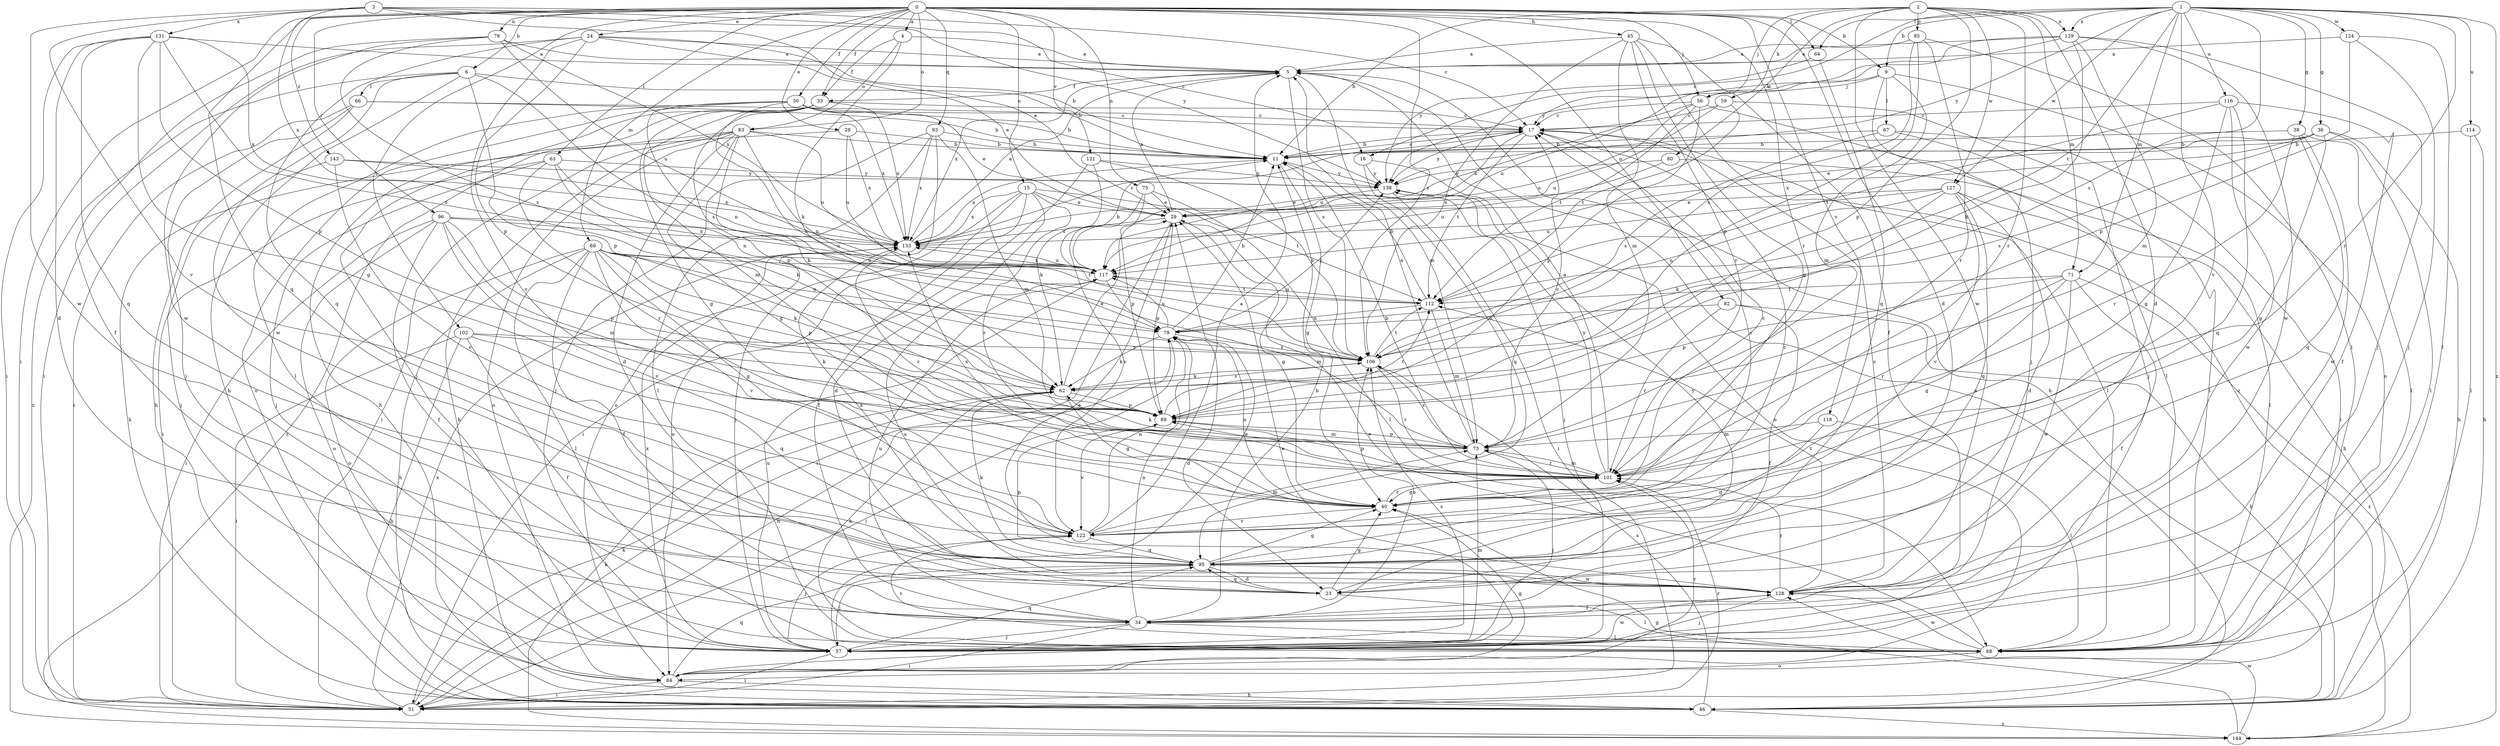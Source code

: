 strict digraph  {
0;
1;
2;
3;
4;
5;
6;
9;
11;
15;
16;
17;
23;
24;
28;
29;
30;
33;
34;
36;
38;
40;
45;
46;
51;
56;
57;
59;
60;
62;
63;
64;
66;
67;
68;
69;
71;
73;
75;
78;
79;
82;
83;
84;
85;
89;
93;
95;
96;
101;
102;
106;
112;
114;
116;
117;
118;
121;
122;
124;
127;
128;
129;
131;
133;
138;
143;
144;
0 -> 4  [label=a];
0 -> 6  [label=b];
0 -> 9  [label=b];
0 -> 15  [label=c];
0 -> 23  [label=d];
0 -> 24  [label=e];
0 -> 28  [label=e];
0 -> 30  [label=f];
0 -> 33  [label=f];
0 -> 45  [label=h];
0 -> 51  [label=i];
0 -> 56  [label=j];
0 -> 63  [label=l];
0 -> 64  [label=l];
0 -> 69  [label=m];
0 -> 75  [label=n];
0 -> 78  [label=n];
0 -> 82  [label=o];
0 -> 83  [label=o];
0 -> 93  [label=q];
0 -> 95  [label=q];
0 -> 96  [label=r];
0 -> 101  [label=r];
0 -> 102  [label=s];
0 -> 106  [label=s];
0 -> 118  [label=v];
0 -> 121  [label=v];
0 -> 143  [label=z];
1 -> 9  [label=b];
1 -> 16  [label=c];
1 -> 36  [label=g];
1 -> 38  [label=g];
1 -> 64  [label=l];
1 -> 71  [label=m];
1 -> 101  [label=r];
1 -> 106  [label=s];
1 -> 112  [label=t];
1 -> 114  [label=u];
1 -> 116  [label=u];
1 -> 122  [label=v];
1 -> 124  [label=w];
1 -> 127  [label=w];
1 -> 129  [label=x];
1 -> 138  [label=y];
1 -> 144  [label=z];
2 -> 11  [label=b];
2 -> 23  [label=d];
2 -> 56  [label=j];
2 -> 59  [label=k];
2 -> 60  [label=k];
2 -> 71  [label=m];
2 -> 85  [label=p];
2 -> 89  [label=p];
2 -> 101  [label=r];
2 -> 127  [label=w];
2 -> 128  [label=w];
2 -> 129  [label=x];
3 -> 16  [label=c];
3 -> 17  [label=c];
3 -> 29  [label=e];
3 -> 122  [label=v];
3 -> 128  [label=w];
3 -> 131  [label=x];
3 -> 133  [label=x];
3 -> 138  [label=y];
4 -> 5  [label=a];
4 -> 33  [label=f];
4 -> 62  [label=k];
4 -> 83  [label=o];
5 -> 33  [label=f];
5 -> 46  [label=h];
5 -> 73  [label=m];
5 -> 106  [label=s];
5 -> 133  [label=x];
6 -> 11  [label=b];
6 -> 46  [label=h];
6 -> 66  [label=l];
6 -> 89  [label=p];
6 -> 106  [label=s];
6 -> 128  [label=w];
6 -> 144  [label=z];
9 -> 56  [label=j];
9 -> 57  [label=j];
9 -> 67  [label=l];
9 -> 73  [label=m];
9 -> 84  [label=o];
9 -> 117  [label=u];
11 -> 17  [label=c];
11 -> 40  [label=g];
11 -> 133  [label=x];
11 -> 138  [label=y];
15 -> 23  [label=d];
15 -> 29  [label=e];
15 -> 34  [label=f];
15 -> 57  [label=j];
15 -> 84  [label=o];
15 -> 101  [label=r];
15 -> 112  [label=t];
15 -> 133  [label=x];
16 -> 84  [label=o];
16 -> 95  [label=q];
16 -> 138  [label=y];
17 -> 11  [label=b];
17 -> 68  [label=l];
17 -> 112  [label=t];
17 -> 117  [label=u];
17 -> 138  [label=y];
23 -> 40  [label=g];
23 -> 68  [label=l];
23 -> 95  [label=q];
23 -> 138  [label=y];
24 -> 5  [label=a];
24 -> 11  [label=b];
24 -> 29  [label=e];
24 -> 51  [label=i];
24 -> 89  [label=p];
24 -> 95  [label=q];
24 -> 122  [label=v];
28 -> 11  [label=b];
28 -> 46  [label=h];
28 -> 117  [label=u];
28 -> 133  [label=x];
29 -> 5  [label=a];
29 -> 40  [label=g];
29 -> 51  [label=i];
29 -> 89  [label=p];
29 -> 133  [label=x];
30 -> 11  [label=b];
30 -> 17  [label=c];
30 -> 29  [label=e];
30 -> 68  [label=l];
30 -> 79  [label=n];
30 -> 84  [label=o];
30 -> 106  [label=s];
30 -> 133  [label=x];
33 -> 17  [label=c];
33 -> 40  [label=g];
33 -> 46  [label=h];
33 -> 57  [label=j];
33 -> 73  [label=m];
33 -> 89  [label=p];
33 -> 133  [label=x];
34 -> 11  [label=b];
34 -> 51  [label=i];
34 -> 57  [label=j];
34 -> 68  [label=l];
34 -> 79  [label=n];
34 -> 106  [label=s];
34 -> 117  [label=u];
36 -> 11  [label=b];
36 -> 29  [label=e];
36 -> 40  [label=g];
36 -> 46  [label=h];
36 -> 68  [label=l];
36 -> 106  [label=s];
36 -> 133  [label=x];
38 -> 11  [label=b];
38 -> 68  [label=l];
38 -> 95  [label=q];
38 -> 101  [label=r];
38 -> 128  [label=w];
40 -> 17  [label=c];
40 -> 79  [label=n];
40 -> 101  [label=r];
40 -> 122  [label=v];
45 -> 5  [label=a];
45 -> 34  [label=f];
45 -> 40  [label=g];
45 -> 73  [label=m];
45 -> 101  [label=r];
45 -> 106  [label=s];
45 -> 144  [label=z];
46 -> 5  [label=a];
46 -> 106  [label=s];
46 -> 144  [label=z];
51 -> 62  [label=k];
51 -> 79  [label=n];
51 -> 101  [label=r];
51 -> 133  [label=x];
56 -> 17  [label=c];
56 -> 68  [label=l];
56 -> 89  [label=p];
56 -> 112  [label=t];
56 -> 117  [label=u];
56 -> 133  [label=x];
57 -> 29  [label=e];
57 -> 51  [label=i];
57 -> 73  [label=m];
57 -> 95  [label=q];
57 -> 106  [label=s];
57 -> 117  [label=u];
57 -> 128  [label=w];
57 -> 133  [label=x];
59 -> 17  [label=c];
59 -> 57  [label=j];
59 -> 112  [label=t];
59 -> 117  [label=u];
60 -> 68  [label=l];
60 -> 117  [label=u];
60 -> 138  [label=y];
62 -> 29  [label=e];
62 -> 40  [label=g];
62 -> 89  [label=p];
62 -> 106  [label=s];
63 -> 51  [label=i];
63 -> 57  [label=j];
63 -> 62  [label=k];
63 -> 79  [label=n];
63 -> 101  [label=r];
63 -> 138  [label=y];
64 -> 95  [label=q];
64 -> 138  [label=y];
66 -> 11  [label=b];
66 -> 17  [label=c];
66 -> 46  [label=h];
66 -> 51  [label=i];
66 -> 57  [label=j];
67 -> 11  [label=b];
67 -> 51  [label=i];
67 -> 68  [label=l];
67 -> 106  [label=s];
68 -> 29  [label=e];
68 -> 62  [label=k];
68 -> 84  [label=o];
68 -> 122  [label=v];
68 -> 128  [label=w];
69 -> 34  [label=f];
69 -> 40  [label=g];
69 -> 46  [label=h];
69 -> 62  [label=k];
69 -> 68  [label=l];
69 -> 79  [label=n];
69 -> 84  [label=o];
69 -> 89  [label=p];
69 -> 112  [label=t];
69 -> 117  [label=u];
69 -> 122  [label=v];
71 -> 34  [label=f];
71 -> 40  [label=g];
71 -> 89  [label=p];
71 -> 101  [label=r];
71 -> 112  [label=t];
71 -> 128  [label=w];
71 -> 144  [label=z];
73 -> 5  [label=a];
73 -> 17  [label=c];
73 -> 57  [label=j];
73 -> 62  [label=k];
73 -> 89  [label=p];
73 -> 101  [label=r];
73 -> 106  [label=s];
75 -> 29  [label=e];
75 -> 68  [label=l];
75 -> 89  [label=p];
75 -> 122  [label=v];
78 -> 5  [label=a];
78 -> 34  [label=f];
78 -> 106  [label=s];
78 -> 117  [label=u];
78 -> 128  [label=w];
78 -> 133  [label=x];
79 -> 11  [label=b];
79 -> 23  [label=d];
79 -> 51  [label=i];
79 -> 62  [label=k];
79 -> 106  [label=s];
79 -> 117  [label=u];
79 -> 138  [label=y];
82 -> 34  [label=f];
82 -> 46  [label=h];
82 -> 79  [label=n];
82 -> 101  [label=r];
83 -> 11  [label=b];
83 -> 23  [label=d];
83 -> 40  [label=g];
83 -> 46  [label=h];
83 -> 51  [label=i];
83 -> 62  [label=k];
83 -> 79  [label=n];
83 -> 84  [label=o];
83 -> 117  [label=u];
83 -> 144  [label=z];
84 -> 29  [label=e];
84 -> 40  [label=g];
84 -> 46  [label=h];
84 -> 51  [label=i];
84 -> 95  [label=q];
84 -> 101  [label=r];
85 -> 5  [label=a];
85 -> 68  [label=l];
85 -> 89  [label=p];
85 -> 101  [label=r];
85 -> 106  [label=s];
89 -> 73  [label=m];
89 -> 112  [label=t];
89 -> 122  [label=v];
93 -> 11  [label=b];
93 -> 57  [label=j];
93 -> 68  [label=l];
93 -> 73  [label=m];
93 -> 84  [label=o];
93 -> 133  [label=x];
95 -> 17  [label=c];
95 -> 23  [label=d];
95 -> 40  [label=g];
95 -> 57  [label=j];
95 -> 62  [label=k];
95 -> 89  [label=p];
95 -> 128  [label=w];
95 -> 133  [label=x];
96 -> 34  [label=f];
96 -> 51  [label=i];
96 -> 73  [label=m];
96 -> 84  [label=o];
96 -> 89  [label=p];
96 -> 117  [label=u];
96 -> 122  [label=v];
96 -> 133  [label=x];
101 -> 5  [label=a];
101 -> 11  [label=b];
101 -> 40  [label=g];
101 -> 73  [label=m];
101 -> 89  [label=p];
101 -> 133  [label=x];
101 -> 138  [label=y];
102 -> 34  [label=f];
102 -> 46  [label=h];
102 -> 51  [label=i];
102 -> 62  [label=k];
102 -> 95  [label=q];
102 -> 106  [label=s];
106 -> 62  [label=k];
106 -> 101  [label=r];
106 -> 112  [label=t];
112 -> 11  [label=b];
112 -> 73  [label=m];
112 -> 79  [label=n];
112 -> 117  [label=u];
114 -> 11  [label=b];
114 -> 46  [label=h];
114 -> 68  [label=l];
116 -> 17  [label=c];
116 -> 34  [label=f];
116 -> 40  [label=g];
116 -> 95  [label=q];
116 -> 112  [label=t];
116 -> 128  [label=w];
117 -> 11  [label=b];
117 -> 73  [label=m];
117 -> 112  [label=t];
117 -> 133  [label=x];
118 -> 68  [label=l];
118 -> 73  [label=m];
118 -> 95  [label=q];
121 -> 51  [label=i];
121 -> 62  [label=k];
121 -> 106  [label=s];
121 -> 138  [label=y];
122 -> 5  [label=a];
122 -> 17  [label=c];
122 -> 57  [label=j];
122 -> 73  [label=m];
122 -> 79  [label=n];
122 -> 95  [label=q];
124 -> 5  [label=a];
124 -> 57  [label=j];
124 -> 68  [label=l];
124 -> 89  [label=p];
127 -> 23  [label=d];
127 -> 29  [label=e];
127 -> 46  [label=h];
127 -> 62  [label=k];
127 -> 79  [label=n];
127 -> 95  [label=q];
127 -> 117  [label=u];
127 -> 122  [label=v];
128 -> 17  [label=c];
128 -> 29  [label=e];
128 -> 34  [label=f];
128 -> 57  [label=j];
128 -> 101  [label=r];
128 -> 112  [label=t];
128 -> 117  [label=u];
129 -> 5  [label=a];
129 -> 17  [label=c];
129 -> 57  [label=j];
129 -> 62  [label=k];
129 -> 73  [label=m];
129 -> 128  [label=w];
129 -> 138  [label=y];
131 -> 5  [label=a];
131 -> 23  [label=d];
131 -> 40  [label=g];
131 -> 51  [label=i];
131 -> 89  [label=p];
131 -> 95  [label=q];
131 -> 106  [label=s];
131 -> 133  [label=x];
133 -> 5  [label=a];
133 -> 17  [label=c];
133 -> 101  [label=r];
133 -> 117  [label=u];
138 -> 29  [label=e];
138 -> 51  [label=i];
138 -> 57  [label=j];
143 -> 57  [label=j];
143 -> 122  [label=v];
143 -> 133  [label=x];
143 -> 138  [label=y];
144 -> 40  [label=g];
144 -> 62  [label=k];
144 -> 128  [label=w];
}
